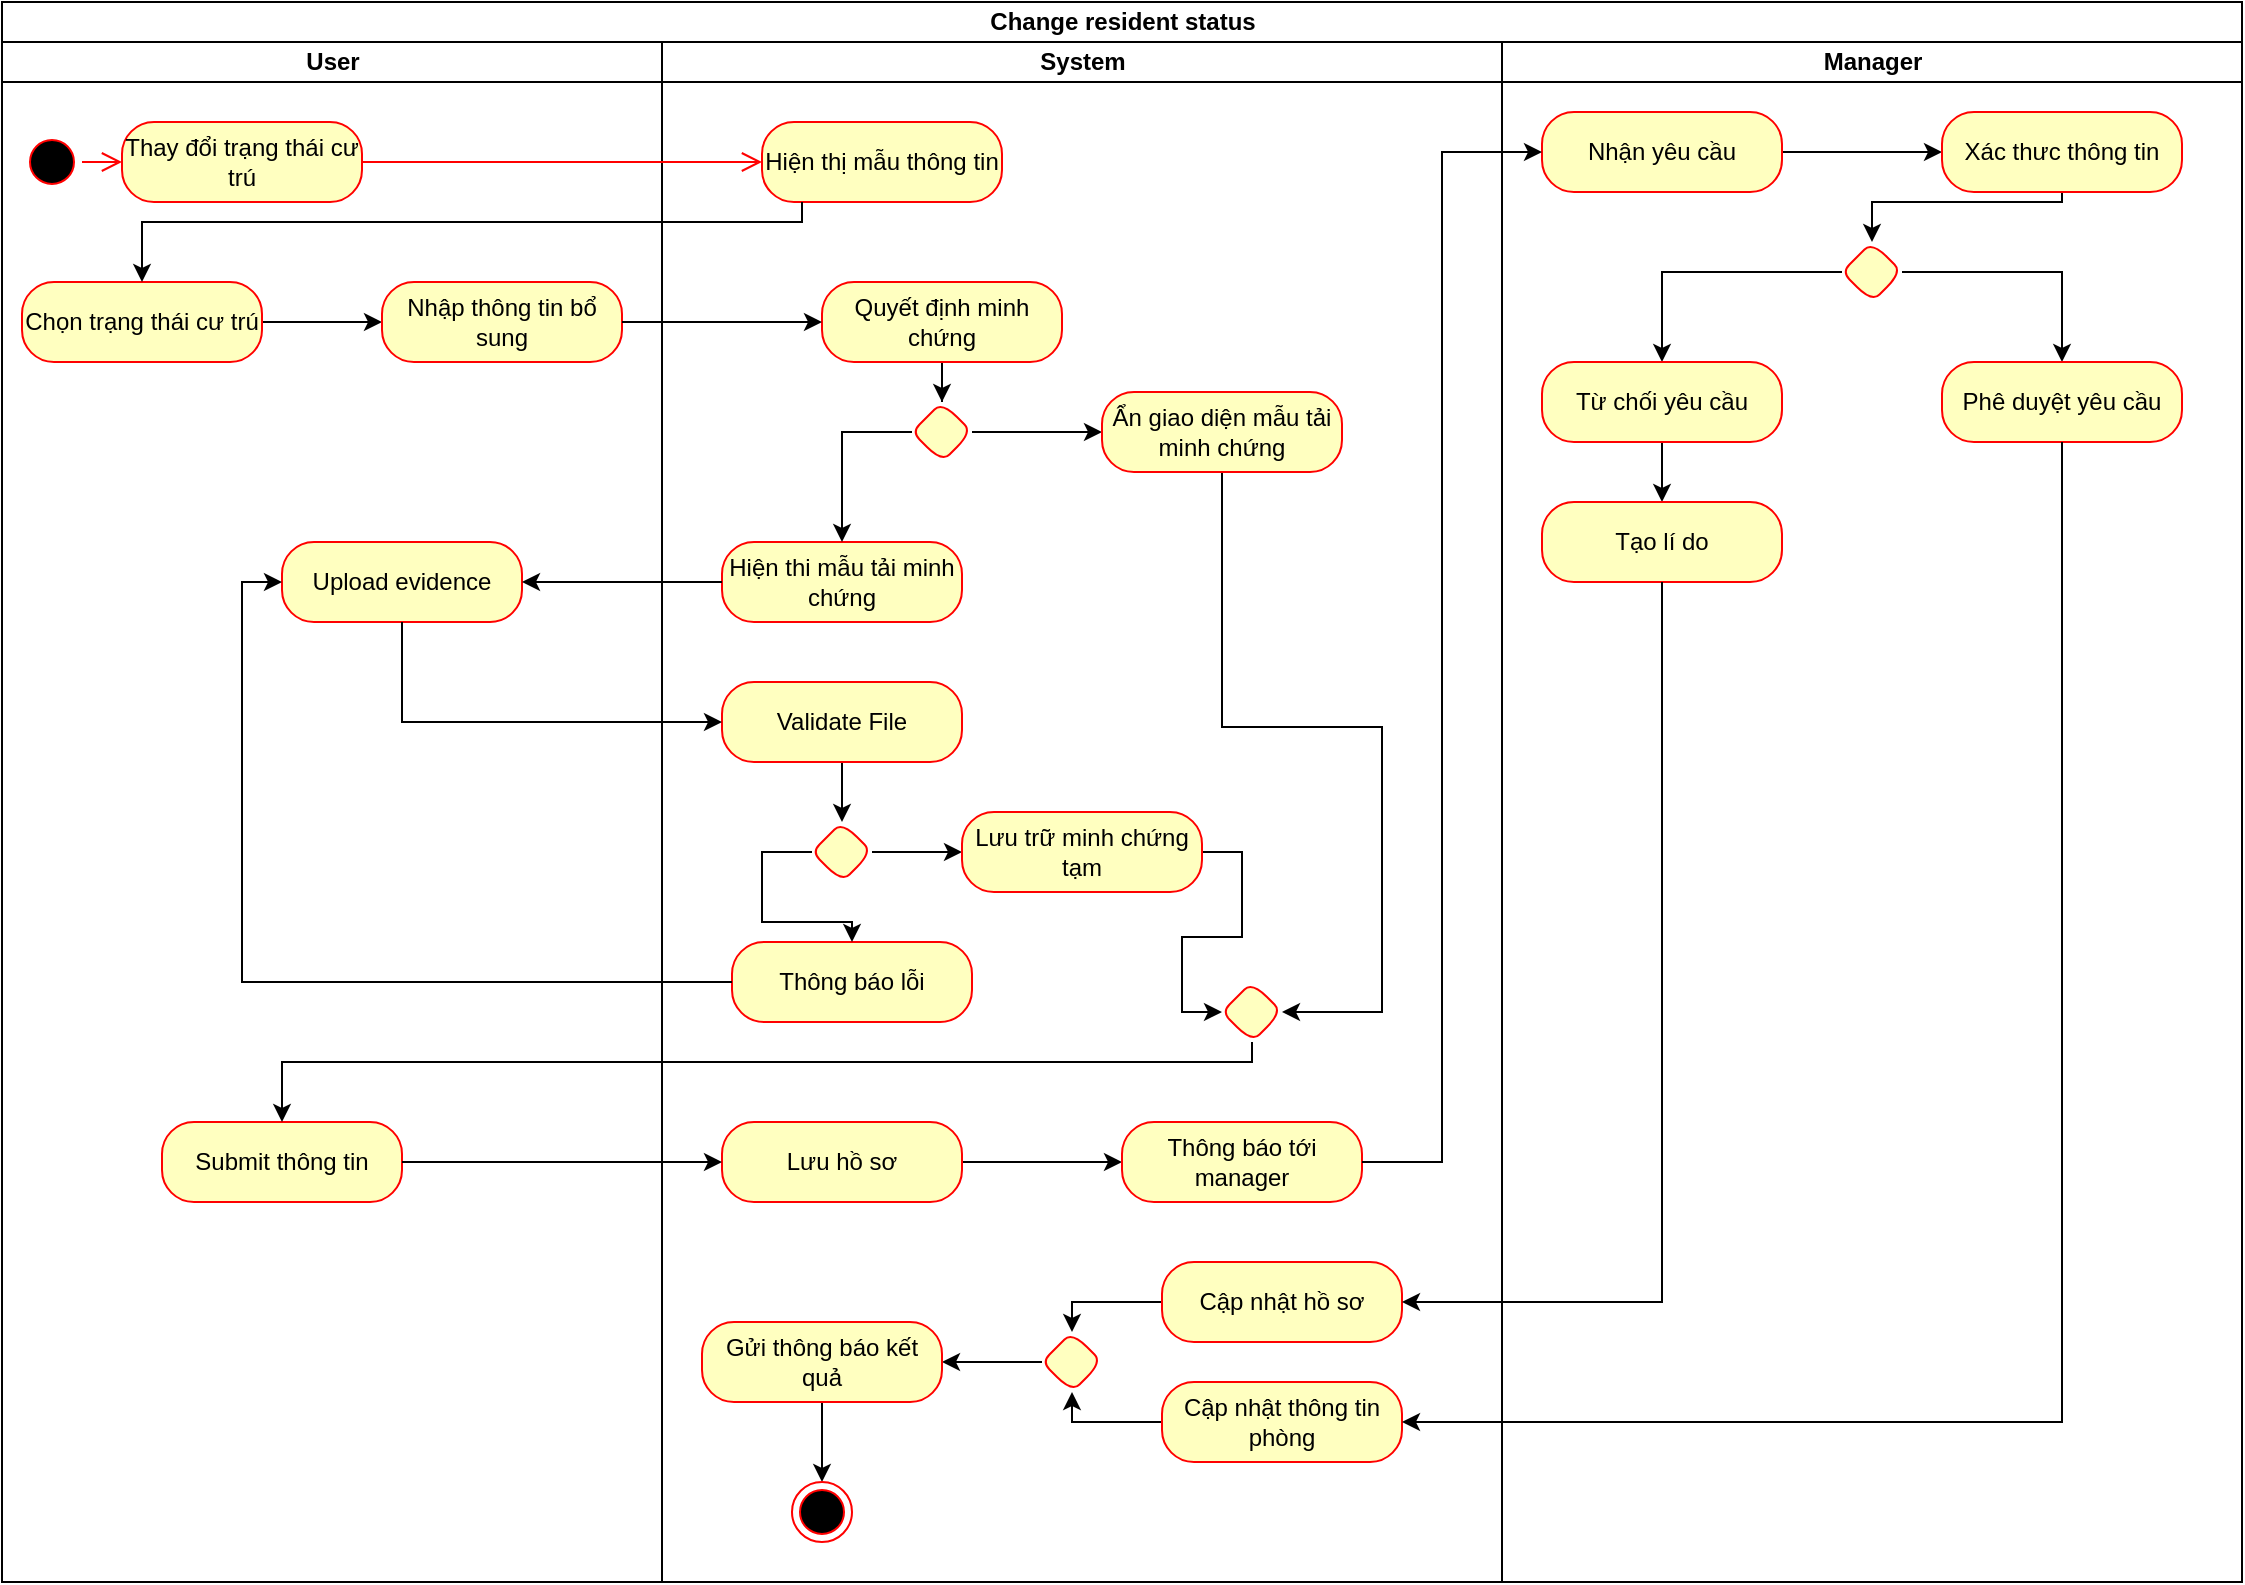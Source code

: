 <mxfile version="26.2.2">
  <diagram name="Trang-1" id="uEP4et_x5-qm5qEJiQj5">
    <mxGraphModel dx="2380" dy="1402" grid="1" gridSize="10" guides="1" tooltips="1" connect="1" arrows="1" fold="1" page="1" pageScale="1" pageWidth="850" pageHeight="1100" math="0" shadow="0">
      <root>
        <mxCell id="0" />
        <mxCell id="1" parent="0" />
        <mxCell id="mhZYFdH8LyNg6odgdk1d-1" value="Change resident status" style="swimlane;childLayout=stackLayout;resizeParent=1;resizeParentMax=0;startSize=20;html=1;" vertex="1" parent="1">
          <mxGeometry x="40" y="60" width="1120" height="790" as="geometry" />
        </mxCell>
        <mxCell id="mhZYFdH8LyNg6odgdk1d-2" value="User" style="swimlane;startSize=20;html=1;" vertex="1" parent="mhZYFdH8LyNg6odgdk1d-1">
          <mxGeometry y="20" width="330" height="770" as="geometry" />
        </mxCell>
        <mxCell id="mhZYFdH8LyNg6odgdk1d-5" value="" style="ellipse;html=1;shape=startState;fillColor=#000000;strokeColor=#ff0000;" vertex="1" parent="mhZYFdH8LyNg6odgdk1d-2">
          <mxGeometry x="10" y="45" width="30" height="30" as="geometry" />
        </mxCell>
        <mxCell id="mhZYFdH8LyNg6odgdk1d-6" value="" style="edgeStyle=orthogonalEdgeStyle;html=1;verticalAlign=bottom;endArrow=open;endSize=8;strokeColor=#ff0000;rounded=0;entryX=0;entryY=0.5;entryDx=0;entryDy=0;" edge="1" source="mhZYFdH8LyNg6odgdk1d-5" parent="mhZYFdH8LyNg6odgdk1d-2" target="mhZYFdH8LyNg6odgdk1d-7">
          <mxGeometry relative="1" as="geometry">
            <mxPoint x="25" y="120" as="targetPoint" />
          </mxGeometry>
        </mxCell>
        <mxCell id="mhZYFdH8LyNg6odgdk1d-7" value="Thay đổi trạng thái cư trú" style="rounded=1;whiteSpace=wrap;html=1;arcSize=40;fontColor=#000000;fillColor=#ffffc0;strokeColor=#ff0000;" vertex="1" parent="mhZYFdH8LyNg6odgdk1d-2">
          <mxGeometry x="60" y="40" width="120" height="40" as="geometry" />
        </mxCell>
        <mxCell id="mhZYFdH8LyNg6odgdk1d-15" value="" style="edgeStyle=orthogonalEdgeStyle;rounded=0;orthogonalLoop=1;jettySize=auto;html=1;" edge="1" parent="mhZYFdH8LyNg6odgdk1d-2" source="mhZYFdH8LyNg6odgdk1d-12" target="mhZYFdH8LyNg6odgdk1d-14">
          <mxGeometry relative="1" as="geometry" />
        </mxCell>
        <mxCell id="mhZYFdH8LyNg6odgdk1d-12" value="Chọn trạng thái cư trú" style="rounded=1;whiteSpace=wrap;html=1;arcSize=40;fontColor=#000000;fillColor=#ffffc0;strokeColor=#ff0000;" vertex="1" parent="mhZYFdH8LyNg6odgdk1d-2">
          <mxGeometry x="10" y="120" width="120" height="40" as="geometry" />
        </mxCell>
        <mxCell id="mhZYFdH8LyNg6odgdk1d-14" value="Nhập thông tin bổ sung" style="rounded=1;whiteSpace=wrap;html=1;arcSize=40;fontColor=#000000;fillColor=#ffffc0;strokeColor=#ff0000;" vertex="1" parent="mhZYFdH8LyNg6odgdk1d-2">
          <mxGeometry x="190" y="120" width="120" height="40" as="geometry" />
        </mxCell>
        <mxCell id="mhZYFdH8LyNg6odgdk1d-24" value="Upload evidence" style="rounded=1;whiteSpace=wrap;html=1;arcSize=40;fontColor=#000000;fillColor=#ffffc0;strokeColor=#ff0000;" vertex="1" parent="mhZYFdH8LyNg6odgdk1d-2">
          <mxGeometry x="140" y="250" width="120" height="40" as="geometry" />
        </mxCell>
        <mxCell id="mhZYFdH8LyNg6odgdk1d-62" value="Submit thông tin" style="rounded=1;whiteSpace=wrap;html=1;arcSize=40;fontColor=#000000;fillColor=#ffffc0;strokeColor=#ff0000;" vertex="1" parent="mhZYFdH8LyNg6odgdk1d-2">
          <mxGeometry x="80" y="540" width="120" height="40" as="geometry" />
        </mxCell>
        <mxCell id="mhZYFdH8LyNg6odgdk1d-3" value="System" style="swimlane;startSize=20;html=1;" vertex="1" parent="mhZYFdH8LyNg6odgdk1d-1">
          <mxGeometry x="330" y="20" width="420" height="770" as="geometry" />
        </mxCell>
        <mxCell id="mhZYFdH8LyNg6odgdk1d-9" value="Hiện thị mẫu thông tin" style="rounded=1;whiteSpace=wrap;html=1;arcSize=40;fontColor=#000000;fillColor=#ffffc0;strokeColor=#ff0000;" vertex="1" parent="mhZYFdH8LyNg6odgdk1d-3">
          <mxGeometry x="50" y="40" width="120" height="40" as="geometry" />
        </mxCell>
        <mxCell id="mhZYFdH8LyNg6odgdk1d-19" value="" style="edgeStyle=orthogonalEdgeStyle;rounded=0;orthogonalLoop=1;jettySize=auto;html=1;" edge="1" parent="mhZYFdH8LyNg6odgdk1d-3" source="mhZYFdH8LyNg6odgdk1d-16" target="mhZYFdH8LyNg6odgdk1d-18">
          <mxGeometry relative="1" as="geometry" />
        </mxCell>
        <mxCell id="mhZYFdH8LyNg6odgdk1d-16" value="Quyết định minh chứng" style="rounded=1;whiteSpace=wrap;html=1;arcSize=40;fontColor=#000000;fillColor=#ffffc0;strokeColor=#ff0000;" vertex="1" parent="mhZYFdH8LyNg6odgdk1d-3">
          <mxGeometry x="80" y="120" width="120" height="40" as="geometry" />
        </mxCell>
        <mxCell id="mhZYFdH8LyNg6odgdk1d-67" value="" style="edgeStyle=orthogonalEdgeStyle;rounded=0;orthogonalLoop=1;jettySize=auto;html=1;" edge="1" parent="mhZYFdH8LyNg6odgdk1d-3" source="mhZYFdH8LyNg6odgdk1d-18" target="mhZYFdH8LyNg6odgdk1d-66">
          <mxGeometry relative="1" as="geometry" />
        </mxCell>
        <mxCell id="mhZYFdH8LyNg6odgdk1d-18" value="" style="rhombus;whiteSpace=wrap;html=1;fillColor=#ffffc0;strokeColor=#ff0000;fontColor=#000000;rounded=1;arcSize=40;" vertex="1" parent="mhZYFdH8LyNg6odgdk1d-3">
          <mxGeometry x="125" y="180" width="30" height="30" as="geometry" />
        </mxCell>
        <mxCell id="mhZYFdH8LyNg6odgdk1d-22" value="Hiện thi mẫu tải minh chứng" style="rounded=1;whiteSpace=wrap;html=1;arcSize=40;fontColor=#000000;fillColor=#ffffc0;strokeColor=#ff0000;" vertex="1" parent="mhZYFdH8LyNg6odgdk1d-3">
          <mxGeometry x="30" y="250" width="120" height="40" as="geometry" />
        </mxCell>
        <mxCell id="mhZYFdH8LyNg6odgdk1d-23" value="" style="edgeStyle=orthogonalEdgeStyle;rounded=0;orthogonalLoop=1;jettySize=auto;html=1;" edge="1" parent="mhZYFdH8LyNg6odgdk1d-3" source="mhZYFdH8LyNg6odgdk1d-18" target="mhZYFdH8LyNg6odgdk1d-22">
          <mxGeometry relative="1" as="geometry">
            <Array as="points">
              <mxPoint x="90" y="195" />
            </Array>
          </mxGeometry>
        </mxCell>
        <mxCell id="mhZYFdH8LyNg6odgdk1d-29" value="" style="edgeStyle=orthogonalEdgeStyle;rounded=0;orthogonalLoop=1;jettySize=auto;html=1;" edge="1" parent="mhZYFdH8LyNg6odgdk1d-3" source="mhZYFdH8LyNg6odgdk1d-26" target="mhZYFdH8LyNg6odgdk1d-28">
          <mxGeometry relative="1" as="geometry" />
        </mxCell>
        <mxCell id="mhZYFdH8LyNg6odgdk1d-26" value="Validate File" style="rounded=1;whiteSpace=wrap;html=1;arcSize=40;fontColor=#000000;fillColor=#ffffc0;strokeColor=#ff0000;" vertex="1" parent="mhZYFdH8LyNg6odgdk1d-3">
          <mxGeometry x="30" y="320" width="120" height="40" as="geometry" />
        </mxCell>
        <mxCell id="mhZYFdH8LyNg6odgdk1d-34" value="" style="edgeStyle=orthogonalEdgeStyle;rounded=0;orthogonalLoop=1;jettySize=auto;html=1;" edge="1" parent="mhZYFdH8LyNg6odgdk1d-3" source="mhZYFdH8LyNg6odgdk1d-28" target="mhZYFdH8LyNg6odgdk1d-33">
          <mxGeometry relative="1" as="geometry" />
        </mxCell>
        <mxCell id="mhZYFdH8LyNg6odgdk1d-28" value="" style="rhombus;whiteSpace=wrap;html=1;fillColor=#ffffc0;strokeColor=#ff0000;fontColor=#000000;rounded=1;arcSize=40;" vertex="1" parent="mhZYFdH8LyNg6odgdk1d-3">
          <mxGeometry x="75" y="390" width="30" height="30" as="geometry" />
        </mxCell>
        <mxCell id="mhZYFdH8LyNg6odgdk1d-71" style="edgeStyle=orthogonalEdgeStyle;rounded=0;orthogonalLoop=1;jettySize=auto;html=1;entryX=0;entryY=0.5;entryDx=0;entryDy=0;" edge="1" parent="mhZYFdH8LyNg6odgdk1d-3" source="mhZYFdH8LyNg6odgdk1d-33" target="mhZYFdH8LyNg6odgdk1d-70">
          <mxGeometry relative="1" as="geometry" />
        </mxCell>
        <mxCell id="mhZYFdH8LyNg6odgdk1d-33" value="Lưu trữ minh chứng tạm" style="rounded=1;whiteSpace=wrap;html=1;arcSize=40;fontColor=#000000;fillColor=#ffffc0;strokeColor=#ff0000;" vertex="1" parent="mhZYFdH8LyNg6odgdk1d-3">
          <mxGeometry x="150" y="385" width="120" height="40" as="geometry" />
        </mxCell>
        <mxCell id="mhZYFdH8LyNg6odgdk1d-59" value="Thông báo lỗi" style="rounded=1;whiteSpace=wrap;html=1;arcSize=40;fontColor=#000000;fillColor=#ffffc0;strokeColor=#ff0000;" vertex="1" parent="mhZYFdH8LyNg6odgdk1d-3">
          <mxGeometry x="35" y="450" width="120" height="40" as="geometry" />
        </mxCell>
        <mxCell id="mhZYFdH8LyNg6odgdk1d-60" value="" style="edgeStyle=orthogonalEdgeStyle;rounded=0;orthogonalLoop=1;jettySize=auto;html=1;" edge="1" parent="mhZYFdH8LyNg6odgdk1d-3" source="mhZYFdH8LyNg6odgdk1d-28" target="mhZYFdH8LyNg6odgdk1d-59">
          <mxGeometry relative="1" as="geometry">
            <Array as="points">
              <mxPoint x="50" y="405" />
              <mxPoint x="50" y="440" />
              <mxPoint x="95" y="440" />
            </Array>
          </mxGeometry>
        </mxCell>
        <mxCell id="mhZYFdH8LyNg6odgdk1d-72" style="edgeStyle=orthogonalEdgeStyle;rounded=0;orthogonalLoop=1;jettySize=auto;html=1;entryX=1;entryY=0.5;entryDx=0;entryDy=0;" edge="1" parent="mhZYFdH8LyNg6odgdk1d-3" source="mhZYFdH8LyNg6odgdk1d-66" target="mhZYFdH8LyNg6odgdk1d-70">
          <mxGeometry relative="1" as="geometry" />
        </mxCell>
        <mxCell id="mhZYFdH8LyNg6odgdk1d-66" value="Ẩn giao diện mẫu tải minh chứng" style="rounded=1;whiteSpace=wrap;html=1;arcSize=40;fontColor=#000000;fillColor=#ffffc0;strokeColor=#ff0000;" vertex="1" parent="mhZYFdH8LyNg6odgdk1d-3">
          <mxGeometry x="220" y="175" width="120" height="40" as="geometry" />
        </mxCell>
        <mxCell id="mhZYFdH8LyNg6odgdk1d-70" value="" style="rhombus;whiteSpace=wrap;html=1;fillColor=#ffffc0;strokeColor=#ff0000;fontColor=#000000;rounded=1;arcSize=40;" vertex="1" parent="mhZYFdH8LyNg6odgdk1d-3">
          <mxGeometry x="280" y="470" width="30" height="30" as="geometry" />
        </mxCell>
        <mxCell id="mhZYFdH8LyNg6odgdk1d-77" value="" style="edgeStyle=orthogonalEdgeStyle;rounded=0;orthogonalLoop=1;jettySize=auto;html=1;" edge="1" parent="mhZYFdH8LyNg6odgdk1d-3" source="mhZYFdH8LyNg6odgdk1d-74" target="mhZYFdH8LyNg6odgdk1d-76">
          <mxGeometry relative="1" as="geometry" />
        </mxCell>
        <mxCell id="mhZYFdH8LyNg6odgdk1d-74" value="Lưu hồ sơ" style="rounded=1;whiteSpace=wrap;html=1;arcSize=40;fontColor=#000000;fillColor=#ffffc0;strokeColor=#ff0000;" vertex="1" parent="mhZYFdH8LyNg6odgdk1d-3">
          <mxGeometry x="30" y="540" width="120" height="40" as="geometry" />
        </mxCell>
        <mxCell id="mhZYFdH8LyNg6odgdk1d-76" value="Thông báo tới manager" style="rounded=1;whiteSpace=wrap;html=1;arcSize=40;fontColor=#000000;fillColor=#ffffc0;strokeColor=#ff0000;" vertex="1" parent="mhZYFdH8LyNg6odgdk1d-3">
          <mxGeometry x="230" y="540" width="120" height="40" as="geometry" />
        </mxCell>
        <mxCell id="mhZYFdH8LyNg6odgdk1d-95" value="" style="edgeStyle=orthogonalEdgeStyle;rounded=0;orthogonalLoop=1;jettySize=auto;html=1;" edge="1" parent="mhZYFdH8LyNg6odgdk1d-3" source="mhZYFdH8LyNg6odgdk1d-90" target="mhZYFdH8LyNg6odgdk1d-94">
          <mxGeometry relative="1" as="geometry">
            <Array as="points">
              <mxPoint x="205" y="630" />
            </Array>
          </mxGeometry>
        </mxCell>
        <mxCell id="mhZYFdH8LyNg6odgdk1d-90" value="Cập nhật hồ sơ" style="rounded=1;whiteSpace=wrap;html=1;arcSize=40;fontColor=#000000;fillColor=#ffffc0;strokeColor=#ff0000;" vertex="1" parent="mhZYFdH8LyNg6odgdk1d-3">
          <mxGeometry x="250" y="610" width="120" height="40" as="geometry" />
        </mxCell>
        <mxCell id="mhZYFdH8LyNg6odgdk1d-96" value="" style="edgeStyle=orthogonalEdgeStyle;rounded=0;orthogonalLoop=1;jettySize=auto;html=1;" edge="1" parent="mhZYFdH8LyNg6odgdk1d-3" source="mhZYFdH8LyNg6odgdk1d-92" target="mhZYFdH8LyNg6odgdk1d-94">
          <mxGeometry relative="1" as="geometry">
            <Array as="points">
              <mxPoint x="205" y="690" />
            </Array>
          </mxGeometry>
        </mxCell>
        <mxCell id="mhZYFdH8LyNg6odgdk1d-92" value="Cập nhật thông tin phòng" style="rounded=1;whiteSpace=wrap;html=1;arcSize=40;fontColor=#000000;fillColor=#ffffc0;strokeColor=#ff0000;" vertex="1" parent="mhZYFdH8LyNg6odgdk1d-3">
          <mxGeometry x="250" y="670" width="120" height="40" as="geometry" />
        </mxCell>
        <mxCell id="mhZYFdH8LyNg6odgdk1d-98" value="" style="edgeStyle=orthogonalEdgeStyle;rounded=0;orthogonalLoop=1;jettySize=auto;html=1;" edge="1" parent="mhZYFdH8LyNg6odgdk1d-3" source="mhZYFdH8LyNg6odgdk1d-94" target="mhZYFdH8LyNg6odgdk1d-97">
          <mxGeometry relative="1" as="geometry" />
        </mxCell>
        <mxCell id="mhZYFdH8LyNg6odgdk1d-94" value="" style="rhombus;whiteSpace=wrap;html=1;fillColor=#ffffc0;strokeColor=#ff0000;fontColor=#000000;rounded=1;arcSize=40;" vertex="1" parent="mhZYFdH8LyNg6odgdk1d-3">
          <mxGeometry x="190" y="645" width="30" height="30" as="geometry" />
        </mxCell>
        <mxCell id="mhZYFdH8LyNg6odgdk1d-101" value="" style="edgeStyle=orthogonalEdgeStyle;rounded=0;orthogonalLoop=1;jettySize=auto;html=1;" edge="1" parent="mhZYFdH8LyNg6odgdk1d-3" source="mhZYFdH8LyNg6odgdk1d-97" target="mhZYFdH8LyNg6odgdk1d-99">
          <mxGeometry relative="1" as="geometry" />
        </mxCell>
        <mxCell id="mhZYFdH8LyNg6odgdk1d-97" value="Gửi thông báo kết quả" style="rounded=1;whiteSpace=wrap;html=1;arcSize=40;fontColor=#000000;fillColor=#ffffc0;strokeColor=#ff0000;" vertex="1" parent="mhZYFdH8LyNg6odgdk1d-3">
          <mxGeometry x="20" y="640" width="120" height="40" as="geometry" />
        </mxCell>
        <mxCell id="mhZYFdH8LyNg6odgdk1d-99" value="" style="ellipse;html=1;shape=endState;fillColor=#000000;strokeColor=#ff0000;" vertex="1" parent="mhZYFdH8LyNg6odgdk1d-3">
          <mxGeometry x="65" y="720" width="30" height="30" as="geometry" />
        </mxCell>
        <mxCell id="mhZYFdH8LyNg6odgdk1d-4" value="Manager" style="swimlane;startSize=20;html=1;" vertex="1" parent="mhZYFdH8LyNg6odgdk1d-1">
          <mxGeometry x="750" y="20" width="370" height="770" as="geometry" />
        </mxCell>
        <mxCell id="mhZYFdH8LyNg6odgdk1d-81" value="" style="edgeStyle=orthogonalEdgeStyle;rounded=0;orthogonalLoop=1;jettySize=auto;html=1;" edge="1" parent="mhZYFdH8LyNg6odgdk1d-4" source="mhZYFdH8LyNg6odgdk1d-78" target="mhZYFdH8LyNg6odgdk1d-80">
          <mxGeometry relative="1" as="geometry" />
        </mxCell>
        <mxCell id="mhZYFdH8LyNg6odgdk1d-78" value="Nhận yêu cầu" style="rounded=1;whiteSpace=wrap;html=1;arcSize=40;fontColor=#000000;fillColor=#ffffc0;strokeColor=#ff0000;" vertex="1" parent="mhZYFdH8LyNg6odgdk1d-4">
          <mxGeometry x="20" y="35" width="120" height="40" as="geometry" />
        </mxCell>
        <mxCell id="mhZYFdH8LyNg6odgdk1d-83" style="edgeStyle=orthogonalEdgeStyle;rounded=0;orthogonalLoop=1;jettySize=auto;html=1;entryX=0.5;entryY=0;entryDx=0;entryDy=0;" edge="1" parent="mhZYFdH8LyNg6odgdk1d-4" source="mhZYFdH8LyNg6odgdk1d-80" target="mhZYFdH8LyNg6odgdk1d-82">
          <mxGeometry relative="1" as="geometry">
            <Array as="points">
              <mxPoint x="280" y="80" />
              <mxPoint x="185" y="80" />
            </Array>
          </mxGeometry>
        </mxCell>
        <mxCell id="mhZYFdH8LyNg6odgdk1d-80" value="Xác thưc thông tin" style="rounded=1;whiteSpace=wrap;html=1;arcSize=40;fontColor=#000000;fillColor=#ffffc0;strokeColor=#ff0000;" vertex="1" parent="mhZYFdH8LyNg6odgdk1d-4">
          <mxGeometry x="220" y="35" width="120" height="40" as="geometry" />
        </mxCell>
        <mxCell id="mhZYFdH8LyNg6odgdk1d-85" style="edgeStyle=orthogonalEdgeStyle;rounded=0;orthogonalLoop=1;jettySize=auto;html=1;entryX=0.5;entryY=0;entryDx=0;entryDy=0;" edge="1" parent="mhZYFdH8LyNg6odgdk1d-4" source="mhZYFdH8LyNg6odgdk1d-82" target="mhZYFdH8LyNg6odgdk1d-84">
          <mxGeometry relative="1" as="geometry" />
        </mxCell>
        <mxCell id="mhZYFdH8LyNg6odgdk1d-89" style="edgeStyle=orthogonalEdgeStyle;rounded=0;orthogonalLoop=1;jettySize=auto;html=1;entryX=0.5;entryY=0;entryDx=0;entryDy=0;" edge="1" parent="mhZYFdH8LyNg6odgdk1d-4" source="mhZYFdH8LyNg6odgdk1d-82" target="mhZYFdH8LyNg6odgdk1d-88">
          <mxGeometry relative="1" as="geometry">
            <Array as="points">
              <mxPoint x="280" y="115" />
            </Array>
          </mxGeometry>
        </mxCell>
        <mxCell id="mhZYFdH8LyNg6odgdk1d-82" value="" style="rhombus;whiteSpace=wrap;html=1;fillColor=#ffffc0;strokeColor=#ff0000;fontColor=#000000;rounded=1;arcSize=40;" vertex="1" parent="mhZYFdH8LyNg6odgdk1d-4">
          <mxGeometry x="170" y="100" width="30" height="30" as="geometry" />
        </mxCell>
        <mxCell id="mhZYFdH8LyNg6odgdk1d-87" value="" style="edgeStyle=orthogonalEdgeStyle;rounded=0;orthogonalLoop=1;jettySize=auto;html=1;" edge="1" parent="mhZYFdH8LyNg6odgdk1d-4" source="mhZYFdH8LyNg6odgdk1d-84" target="mhZYFdH8LyNg6odgdk1d-86">
          <mxGeometry relative="1" as="geometry" />
        </mxCell>
        <mxCell id="mhZYFdH8LyNg6odgdk1d-84" value="Từ chối yêu cầu" style="rounded=1;whiteSpace=wrap;html=1;arcSize=40;fontColor=#000000;fillColor=#ffffc0;strokeColor=#ff0000;" vertex="1" parent="mhZYFdH8LyNg6odgdk1d-4">
          <mxGeometry x="20" y="160" width="120" height="40" as="geometry" />
        </mxCell>
        <mxCell id="mhZYFdH8LyNg6odgdk1d-86" value="Tạo lí do" style="rounded=1;whiteSpace=wrap;html=1;arcSize=40;fontColor=#000000;fillColor=#ffffc0;strokeColor=#ff0000;" vertex="1" parent="mhZYFdH8LyNg6odgdk1d-4">
          <mxGeometry x="20" y="230" width="120" height="40" as="geometry" />
        </mxCell>
        <mxCell id="mhZYFdH8LyNg6odgdk1d-88" value="Phê duyệt yêu cầu" style="rounded=1;whiteSpace=wrap;html=1;arcSize=40;fontColor=#000000;fillColor=#ffffc0;strokeColor=#ff0000;" vertex="1" parent="mhZYFdH8LyNg6odgdk1d-4">
          <mxGeometry x="220" y="160" width="120" height="40" as="geometry" />
        </mxCell>
        <mxCell id="mhZYFdH8LyNg6odgdk1d-8" value="" style="edgeStyle=orthogonalEdgeStyle;html=1;verticalAlign=bottom;endArrow=open;endSize=8;strokeColor=#ff0000;rounded=0;entryX=0;entryY=0.5;entryDx=0;entryDy=0;" edge="1" source="mhZYFdH8LyNg6odgdk1d-7" parent="mhZYFdH8LyNg6odgdk1d-1" target="mhZYFdH8LyNg6odgdk1d-9">
          <mxGeometry relative="1" as="geometry">
            <mxPoint x="110" y="210" as="targetPoint" />
          </mxGeometry>
        </mxCell>
        <mxCell id="mhZYFdH8LyNg6odgdk1d-13" value="" style="edgeStyle=orthogonalEdgeStyle;rounded=0;orthogonalLoop=1;jettySize=auto;html=1;" edge="1" parent="mhZYFdH8LyNg6odgdk1d-1" source="mhZYFdH8LyNg6odgdk1d-9" target="mhZYFdH8LyNg6odgdk1d-12">
          <mxGeometry relative="1" as="geometry">
            <Array as="points">
              <mxPoint x="400" y="110" />
              <mxPoint x="70" y="110" />
            </Array>
          </mxGeometry>
        </mxCell>
        <mxCell id="mhZYFdH8LyNg6odgdk1d-17" value="" style="edgeStyle=orthogonalEdgeStyle;rounded=0;orthogonalLoop=1;jettySize=auto;html=1;" edge="1" parent="mhZYFdH8LyNg6odgdk1d-1" source="mhZYFdH8LyNg6odgdk1d-14" target="mhZYFdH8LyNg6odgdk1d-16">
          <mxGeometry relative="1" as="geometry" />
        </mxCell>
        <mxCell id="mhZYFdH8LyNg6odgdk1d-25" value="" style="edgeStyle=orthogonalEdgeStyle;rounded=0;orthogonalLoop=1;jettySize=auto;html=1;" edge="1" parent="mhZYFdH8LyNg6odgdk1d-1" source="mhZYFdH8LyNg6odgdk1d-22" target="mhZYFdH8LyNg6odgdk1d-24">
          <mxGeometry relative="1" as="geometry" />
        </mxCell>
        <mxCell id="mhZYFdH8LyNg6odgdk1d-27" value="" style="edgeStyle=orthogonalEdgeStyle;rounded=0;orthogonalLoop=1;jettySize=auto;html=1;" edge="1" parent="mhZYFdH8LyNg6odgdk1d-1" source="mhZYFdH8LyNg6odgdk1d-24" target="mhZYFdH8LyNg6odgdk1d-26">
          <mxGeometry relative="1" as="geometry">
            <Array as="points">
              <mxPoint x="200" y="360" />
            </Array>
          </mxGeometry>
        </mxCell>
        <mxCell id="mhZYFdH8LyNg6odgdk1d-61" style="edgeStyle=orthogonalEdgeStyle;rounded=0;orthogonalLoop=1;jettySize=auto;html=1;entryX=0;entryY=0.5;entryDx=0;entryDy=0;" edge="1" parent="mhZYFdH8LyNg6odgdk1d-1" source="mhZYFdH8LyNg6odgdk1d-59" target="mhZYFdH8LyNg6odgdk1d-24">
          <mxGeometry relative="1" as="geometry" />
        </mxCell>
        <mxCell id="mhZYFdH8LyNg6odgdk1d-73" style="edgeStyle=orthogonalEdgeStyle;rounded=0;orthogonalLoop=1;jettySize=auto;html=1;entryX=0.5;entryY=0;entryDx=0;entryDy=0;" edge="1" parent="mhZYFdH8LyNg6odgdk1d-1" source="mhZYFdH8LyNg6odgdk1d-70" target="mhZYFdH8LyNg6odgdk1d-62">
          <mxGeometry relative="1" as="geometry">
            <Array as="points">
              <mxPoint x="625" y="530" />
              <mxPoint x="140" y="530" />
            </Array>
          </mxGeometry>
        </mxCell>
        <mxCell id="mhZYFdH8LyNg6odgdk1d-75" value="" style="edgeStyle=orthogonalEdgeStyle;rounded=0;orthogonalLoop=1;jettySize=auto;html=1;" edge="1" parent="mhZYFdH8LyNg6odgdk1d-1" source="mhZYFdH8LyNg6odgdk1d-62" target="mhZYFdH8LyNg6odgdk1d-74">
          <mxGeometry relative="1" as="geometry" />
        </mxCell>
        <mxCell id="mhZYFdH8LyNg6odgdk1d-79" value="" style="edgeStyle=orthogonalEdgeStyle;rounded=0;orthogonalLoop=1;jettySize=auto;html=1;" edge="1" parent="mhZYFdH8LyNg6odgdk1d-1" source="mhZYFdH8LyNg6odgdk1d-76" target="mhZYFdH8LyNg6odgdk1d-78">
          <mxGeometry relative="1" as="geometry">
            <Array as="points">
              <mxPoint x="720" y="580" />
              <mxPoint x="720" y="75" />
            </Array>
          </mxGeometry>
        </mxCell>
        <mxCell id="mhZYFdH8LyNg6odgdk1d-91" value="" style="edgeStyle=orthogonalEdgeStyle;rounded=0;orthogonalLoop=1;jettySize=auto;html=1;" edge="1" parent="mhZYFdH8LyNg6odgdk1d-1" source="mhZYFdH8LyNg6odgdk1d-86" target="mhZYFdH8LyNg6odgdk1d-90">
          <mxGeometry relative="1" as="geometry">
            <Array as="points">
              <mxPoint x="830" y="650" />
            </Array>
          </mxGeometry>
        </mxCell>
        <mxCell id="mhZYFdH8LyNg6odgdk1d-93" value="" style="edgeStyle=orthogonalEdgeStyle;rounded=0;orthogonalLoop=1;jettySize=auto;html=1;" edge="1" parent="mhZYFdH8LyNg6odgdk1d-1" source="mhZYFdH8LyNg6odgdk1d-88" target="mhZYFdH8LyNg6odgdk1d-92">
          <mxGeometry relative="1" as="geometry">
            <Array as="points">
              <mxPoint x="1030" y="710" />
            </Array>
          </mxGeometry>
        </mxCell>
      </root>
    </mxGraphModel>
  </diagram>
</mxfile>
